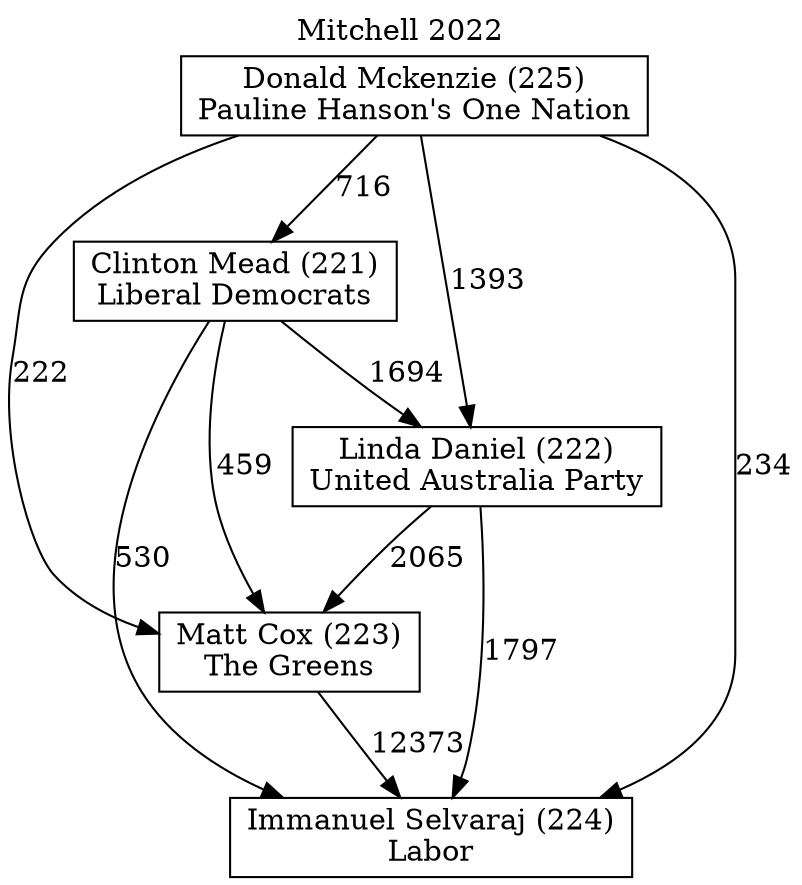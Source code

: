 // House preference flow
digraph "Immanuel Selvaraj (224)_Mitchell_2022" {
	graph [label="Mitchell 2022" labelloc=t mclimit=10]
	node [shape=box]
	"Clinton Mead (221)" [label="Clinton Mead (221)
Liberal Democrats"]
	"Donald Mckenzie (225)" [label="Donald Mckenzie (225)
Pauline Hanson's One Nation"]
	"Immanuel Selvaraj (224)" [label="Immanuel Selvaraj (224)
Labor"]
	"Linda Daniel (222)" [label="Linda Daniel (222)
United Australia Party"]
	"Matt Cox (223)" [label="Matt Cox (223)
The Greens"]
	"Clinton Mead (221)" -> "Immanuel Selvaraj (224)" [label=530]
	"Clinton Mead (221)" -> "Linda Daniel (222)" [label=1694]
	"Clinton Mead (221)" -> "Matt Cox (223)" [label=459]
	"Donald Mckenzie (225)" -> "Clinton Mead (221)" [label=716]
	"Donald Mckenzie (225)" -> "Immanuel Selvaraj (224)" [label=234]
	"Donald Mckenzie (225)" -> "Linda Daniel (222)" [label=1393]
	"Donald Mckenzie (225)" -> "Matt Cox (223)" [label=222]
	"Linda Daniel (222)" -> "Immanuel Selvaraj (224)" [label=1797]
	"Linda Daniel (222)" -> "Matt Cox (223)" [label=2065]
	"Matt Cox (223)" -> "Immanuel Selvaraj (224)" [label=12373]
}
